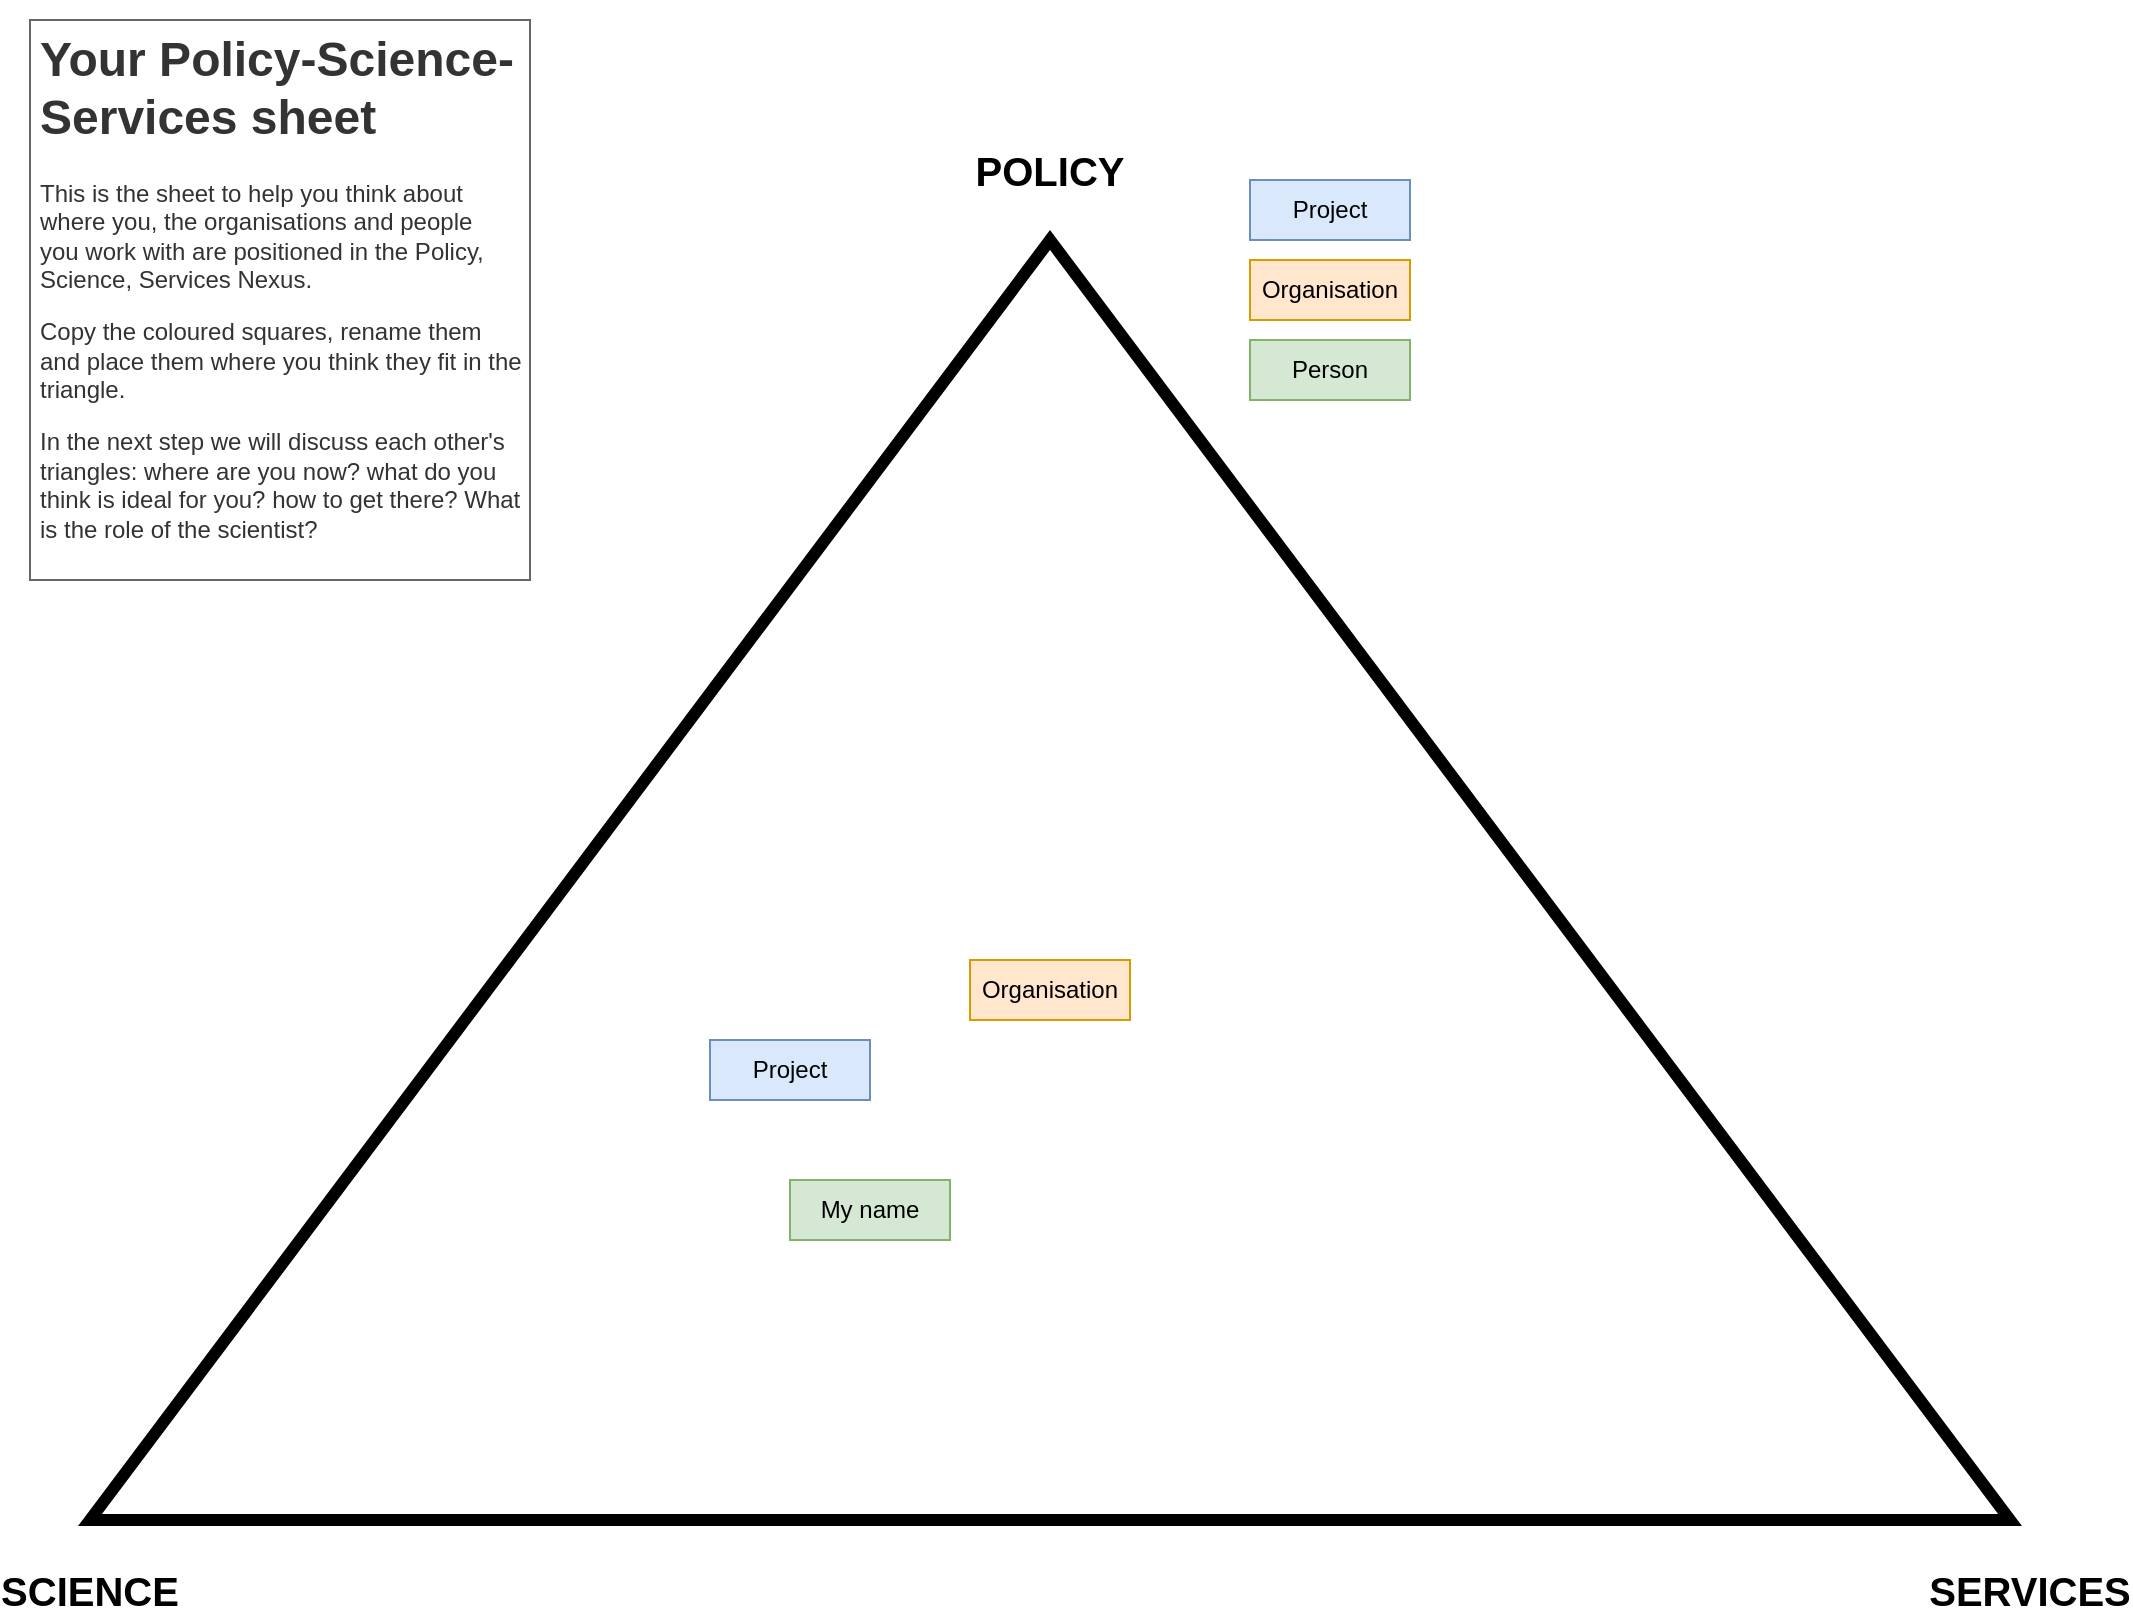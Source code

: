 <mxfile version="18.0.3" type="github">
  <diagram id="9_bzRh5yCjQmKdQ4D5J1" name="Page-1">
    <mxGraphModel dx="2703" dy="1474" grid="1" gridSize="10" guides="1" tooltips="1" connect="1" arrows="1" fold="1" page="1" pageScale="1" pageWidth="1100" pageHeight="850" math="0" shadow="0">
      <root>
        <mxCell id="0" />
        <mxCell id="1" parent="0" />
        <mxCell id="z-_e_k_a8qhV4wfMPEyN-12" value="" style="verticalLabelPosition=bottom;verticalAlign=top;html=1;shape=mxgraph.basic.acute_triangle;dx=0.5;strokeWidth=6;" vertex="1" parent="1">
          <mxGeometry x="60" y="140" width="960" height="640" as="geometry" />
        </mxCell>
        <mxCell id="z-_e_k_a8qhV4wfMPEyN-13" value="Project" style="text;html=1;strokeColor=#6c8ebf;fillColor=#dae8fc;align=center;verticalAlign=middle;whiteSpace=wrap;rounded=0;" vertex="1" parent="1">
          <mxGeometry x="640" y="110" width="80" height="30" as="geometry" />
        </mxCell>
        <mxCell id="z-_e_k_a8qhV4wfMPEyN-14" value="Organisation" style="text;html=1;strokeColor=#d79b00;fillColor=#ffe6cc;align=center;verticalAlign=middle;whiteSpace=wrap;rounded=0;" vertex="1" parent="1">
          <mxGeometry x="640" y="150" width="80" height="30" as="geometry" />
        </mxCell>
        <mxCell id="z-_e_k_a8qhV4wfMPEyN-15" value="Person" style="text;html=1;strokeColor=#82b366;fillColor=#d5e8d4;align=center;verticalAlign=middle;whiteSpace=wrap;rounded=0;" vertex="1" parent="1">
          <mxGeometry x="640" y="190" width="80" height="30" as="geometry" />
        </mxCell>
        <mxCell id="z-_e_k_a8qhV4wfMPEyN-16" value="&lt;h1&gt;Your Policy-Science-Services sheet&lt;/h1&gt;&lt;p&gt;This is the sheet to help you think about where you, the organisations and people&amp;nbsp; you work with are positioned in the Policy, Science, Services Nexus.&lt;/p&gt;&lt;p&gt;Copy the coloured squares, rename them and place them where you think they fit in the triangle.&lt;/p&gt;&lt;p&gt;&lt;span&gt;In the next step we will discuss each other&#39;s triangles: where are you now? what do you think is ideal for you? how to get there? What is the role of the scientist?&lt;/span&gt;&lt;/p&gt;&lt;p&gt;&lt;br&gt;&lt;/p&gt;" style="text;html=1;strokeColor=#666666;fillColor=none;spacing=5;spacingTop=-20;whiteSpace=wrap;overflow=hidden;rounded=0;fontColor=#333333;" vertex="1" parent="1">
          <mxGeometry x="30" y="30" width="250" height="280" as="geometry" />
        </mxCell>
        <mxCell id="z-_e_k_a8qhV4wfMPEyN-17" value="&lt;b&gt;&lt;font style=&quot;font-size: 20px&quot;&gt;POLICY&lt;/font&gt;&lt;/b&gt;" style="text;html=1;strokeColor=none;fillColor=none;align=center;verticalAlign=middle;whiteSpace=wrap;rounded=0;" vertex="1" parent="1">
          <mxGeometry x="510" y="90" width="60" height="30" as="geometry" />
        </mxCell>
        <mxCell id="z-_e_k_a8qhV4wfMPEyN-18" value="&lt;b&gt;&lt;font style=&quot;font-size: 20px&quot;&gt;SCIENCE&lt;/font&gt;&lt;/b&gt;" style="text;html=1;strokeColor=none;fillColor=none;align=center;verticalAlign=middle;whiteSpace=wrap;rounded=0;" vertex="1" parent="1">
          <mxGeometry x="30" y="800" width="60" height="30" as="geometry" />
        </mxCell>
        <mxCell id="z-_e_k_a8qhV4wfMPEyN-19" value="&lt;b&gt;&lt;font style=&quot;font-size: 20px&quot;&gt;SERVICES&lt;/font&gt;&lt;/b&gt;" style="text;html=1;strokeColor=none;fillColor=none;align=center;verticalAlign=middle;whiteSpace=wrap;rounded=0;" vertex="1" parent="1">
          <mxGeometry x="1000" y="800" width="60" height="30" as="geometry" />
        </mxCell>
        <mxCell id="z-_e_k_a8qhV4wfMPEyN-20" value="Project" style="text;html=1;strokeColor=#6c8ebf;fillColor=#dae8fc;align=center;verticalAlign=middle;whiteSpace=wrap;rounded=0;" vertex="1" parent="1">
          <mxGeometry x="370" y="540" width="80" height="30" as="geometry" />
        </mxCell>
        <mxCell id="z-_e_k_a8qhV4wfMPEyN-21" value="My name" style="text;html=1;strokeColor=#82b366;fillColor=#d5e8d4;align=center;verticalAlign=middle;whiteSpace=wrap;rounded=0;" vertex="1" parent="1">
          <mxGeometry x="410" y="610" width="80" height="30" as="geometry" />
        </mxCell>
        <mxCell id="z-_e_k_a8qhV4wfMPEyN-22" value="Organisation" style="text;html=1;strokeColor=#d79b00;fillColor=#ffe6cc;align=center;verticalAlign=middle;whiteSpace=wrap;rounded=0;" vertex="1" parent="1">
          <mxGeometry x="500" y="500" width="80" height="30" as="geometry" />
        </mxCell>
      </root>
    </mxGraphModel>
  </diagram>
</mxfile>
